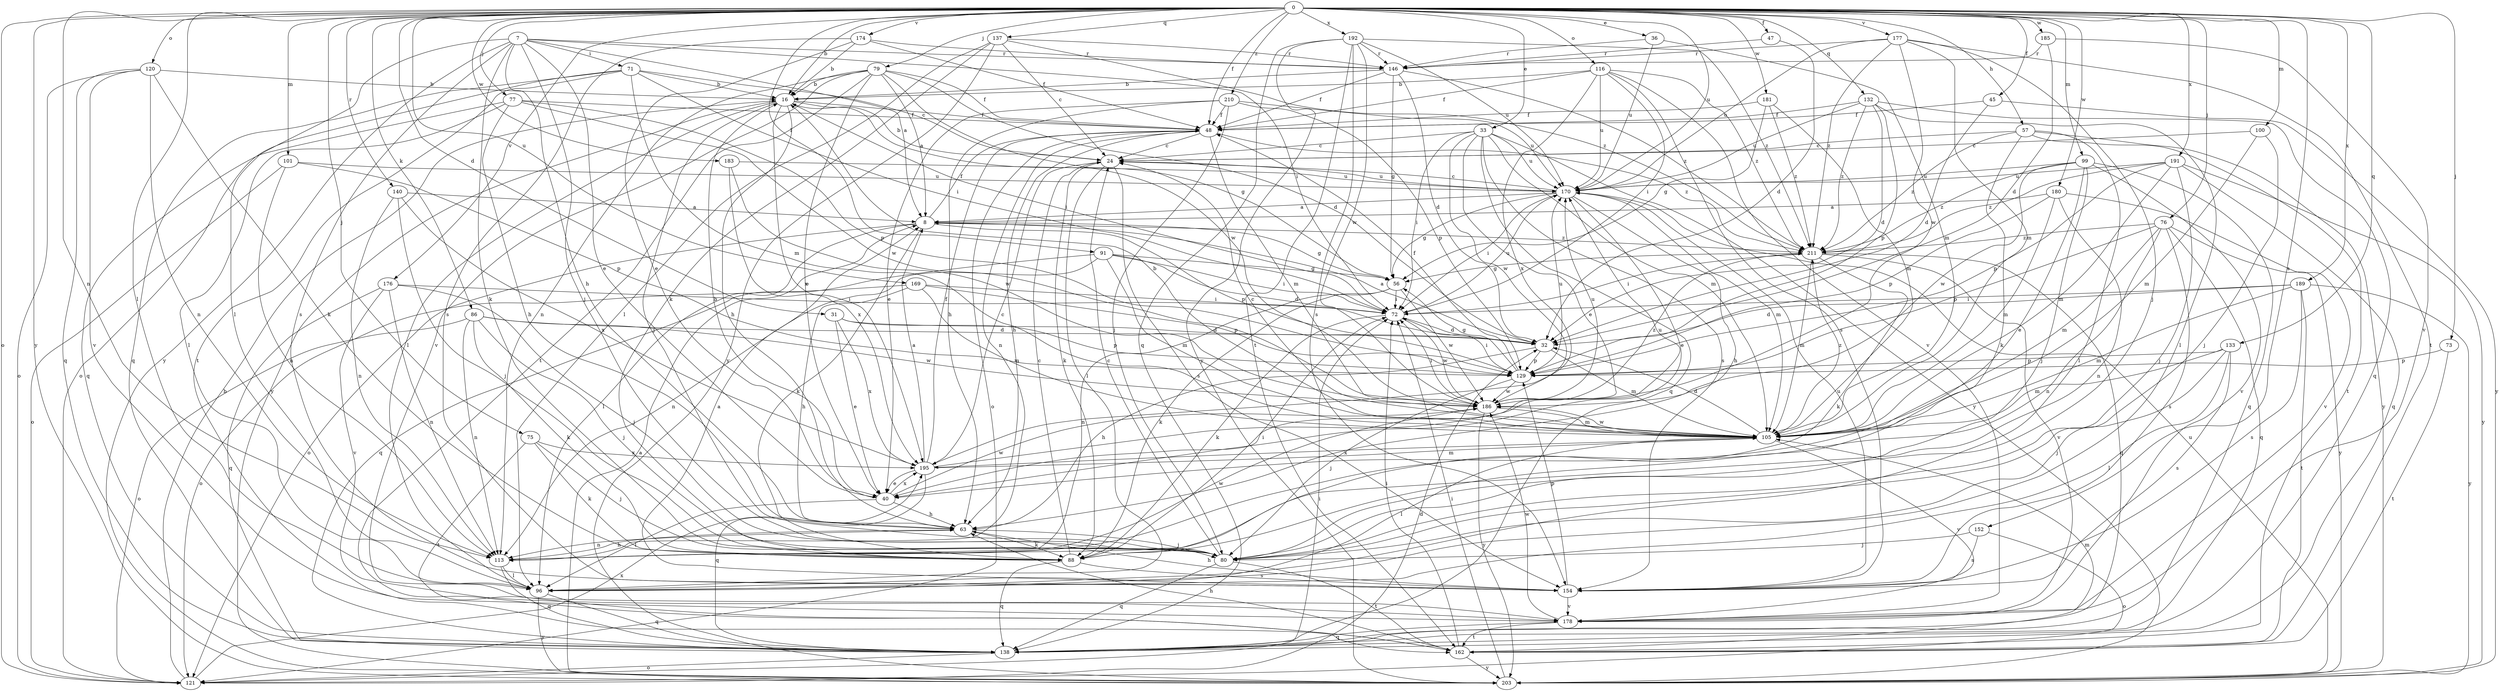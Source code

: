 strict digraph  {
0;
7;
8;
16;
24;
31;
32;
33;
36;
40;
45;
47;
48;
56;
57;
63;
71;
72;
73;
75;
76;
77;
79;
80;
86;
88;
91;
96;
99;
100;
101;
105;
113;
116;
120;
121;
129;
132;
133;
137;
138;
140;
146;
152;
154;
162;
169;
170;
174;
176;
177;
178;
180;
181;
183;
185;
186;
189;
191;
192;
195;
203;
210;
211;
0 -> 16  [label=b];
0 -> 31  [label=d];
0 -> 33  [label=e];
0 -> 36  [label=e];
0 -> 45  [label=f];
0 -> 47  [label=f];
0 -> 48  [label=f];
0 -> 57  [label=h];
0 -> 73  [label=j];
0 -> 75  [label=j];
0 -> 76  [label=j];
0 -> 77  [label=j];
0 -> 79  [label=j];
0 -> 86  [label=k];
0 -> 91  [label=l];
0 -> 96  [label=l];
0 -> 99  [label=m];
0 -> 100  [label=m];
0 -> 101  [label=m];
0 -> 113  [label=n];
0 -> 116  [label=o];
0 -> 120  [label=o];
0 -> 121  [label=o];
0 -> 132  [label=q];
0 -> 133  [label=q];
0 -> 137  [label=q];
0 -> 140  [label=r];
0 -> 152  [label=s];
0 -> 169  [label=u];
0 -> 170  [label=u];
0 -> 174  [label=v];
0 -> 176  [label=v];
0 -> 177  [label=v];
0 -> 180  [label=w];
0 -> 181  [label=w];
0 -> 183  [label=w];
0 -> 185  [label=w];
0 -> 189  [label=x];
0 -> 191  [label=x];
0 -> 192  [label=x];
0 -> 203  [label=y];
0 -> 210  [label=z];
7 -> 8  [label=a];
7 -> 40  [label=e];
7 -> 63  [label=h];
7 -> 71  [label=i];
7 -> 72  [label=i];
7 -> 80  [label=j];
7 -> 88  [label=k];
7 -> 96  [label=l];
7 -> 146  [label=r];
7 -> 154  [label=s];
7 -> 203  [label=y];
8 -> 48  [label=f];
8 -> 56  [label=g];
8 -> 88  [label=k];
8 -> 96  [label=l];
8 -> 121  [label=o];
8 -> 129  [label=p];
8 -> 211  [label=z];
16 -> 48  [label=f];
16 -> 56  [label=g];
16 -> 63  [label=h];
16 -> 72  [label=i];
16 -> 80  [label=j];
16 -> 96  [label=l];
16 -> 195  [label=x];
16 -> 203  [label=y];
24 -> 16  [label=b];
24 -> 88  [label=k];
24 -> 96  [label=l];
24 -> 154  [label=s];
24 -> 170  [label=u];
31 -> 32  [label=d];
31 -> 40  [label=e];
31 -> 129  [label=p];
31 -> 195  [label=x];
32 -> 8  [label=a];
32 -> 63  [label=h];
32 -> 105  [label=m];
32 -> 129  [label=p];
33 -> 24  [label=c];
33 -> 40  [label=e];
33 -> 72  [label=i];
33 -> 105  [label=m];
33 -> 138  [label=q];
33 -> 154  [label=s];
33 -> 170  [label=u];
33 -> 186  [label=w];
33 -> 203  [label=y];
36 -> 105  [label=m];
36 -> 146  [label=r];
36 -> 170  [label=u];
40 -> 16  [label=b];
40 -> 63  [label=h];
40 -> 96  [label=l];
40 -> 186  [label=w];
40 -> 195  [label=x];
45 -> 32  [label=d];
45 -> 48  [label=f];
45 -> 203  [label=y];
47 -> 32  [label=d];
47 -> 146  [label=r];
48 -> 24  [label=c];
48 -> 63  [label=h];
48 -> 105  [label=m];
48 -> 113  [label=n];
48 -> 121  [label=o];
48 -> 211  [label=z];
56 -> 72  [label=i];
56 -> 88  [label=k];
56 -> 113  [label=n];
56 -> 186  [label=w];
57 -> 24  [label=c];
57 -> 88  [label=k];
57 -> 96  [label=l];
57 -> 162  [label=t];
57 -> 203  [label=y];
57 -> 211  [label=z];
63 -> 80  [label=j];
63 -> 88  [label=k];
63 -> 113  [label=n];
71 -> 16  [label=b];
71 -> 24  [label=c];
71 -> 72  [label=i];
71 -> 105  [label=m];
71 -> 121  [label=o];
71 -> 138  [label=q];
71 -> 162  [label=t];
72 -> 32  [label=d];
72 -> 88  [label=k];
72 -> 170  [label=u];
72 -> 186  [label=w];
73 -> 129  [label=p];
73 -> 162  [label=t];
75 -> 80  [label=j];
75 -> 88  [label=k];
75 -> 162  [label=t];
75 -> 195  [label=x];
76 -> 105  [label=m];
76 -> 113  [label=n];
76 -> 129  [label=p];
76 -> 138  [label=q];
76 -> 154  [label=s];
76 -> 203  [label=y];
76 -> 211  [label=z];
77 -> 48  [label=f];
77 -> 63  [label=h];
77 -> 96  [label=l];
77 -> 129  [label=p];
77 -> 138  [label=q];
77 -> 186  [label=w];
79 -> 8  [label=a];
79 -> 16  [label=b];
79 -> 32  [label=d];
79 -> 40  [label=e];
79 -> 48  [label=f];
79 -> 113  [label=n];
79 -> 162  [label=t];
79 -> 178  [label=v];
79 -> 186  [label=w];
80 -> 24  [label=c];
80 -> 138  [label=q];
80 -> 162  [label=t];
86 -> 32  [label=d];
86 -> 80  [label=j];
86 -> 88  [label=k];
86 -> 113  [label=n];
86 -> 121  [label=o];
86 -> 186  [label=w];
88 -> 24  [label=c];
88 -> 72  [label=i];
88 -> 138  [label=q];
88 -> 154  [label=s];
91 -> 32  [label=d];
91 -> 56  [label=g];
91 -> 72  [label=i];
91 -> 105  [label=m];
91 -> 113  [label=n];
91 -> 138  [label=q];
96 -> 138  [label=q];
96 -> 203  [label=y];
99 -> 40  [label=e];
99 -> 80  [label=j];
99 -> 138  [label=q];
99 -> 170  [label=u];
99 -> 178  [label=v];
99 -> 186  [label=w];
99 -> 211  [label=z];
100 -> 24  [label=c];
100 -> 80  [label=j];
100 -> 105  [label=m];
101 -> 113  [label=n];
101 -> 121  [label=o];
101 -> 129  [label=p];
101 -> 170  [label=u];
105 -> 16  [label=b];
105 -> 24  [label=c];
105 -> 32  [label=d];
105 -> 96  [label=l];
105 -> 178  [label=v];
105 -> 186  [label=w];
105 -> 195  [label=x];
105 -> 211  [label=z];
113 -> 63  [label=h];
113 -> 96  [label=l];
113 -> 138  [label=q];
113 -> 186  [label=w];
116 -> 16  [label=b];
116 -> 48  [label=f];
116 -> 72  [label=i];
116 -> 154  [label=s];
116 -> 170  [label=u];
116 -> 178  [label=v];
116 -> 195  [label=x];
116 -> 211  [label=z];
120 -> 16  [label=b];
120 -> 88  [label=k];
120 -> 113  [label=n];
120 -> 121  [label=o];
120 -> 138  [label=q];
120 -> 178  [label=v];
121 -> 16  [label=b];
121 -> 32  [label=d];
121 -> 72  [label=i];
121 -> 195  [label=x];
129 -> 48  [label=f];
129 -> 56  [label=g];
129 -> 72  [label=i];
129 -> 80  [label=j];
129 -> 170  [label=u];
129 -> 186  [label=w];
132 -> 32  [label=d];
132 -> 48  [label=f];
132 -> 96  [label=l];
132 -> 129  [label=p];
132 -> 138  [label=q];
132 -> 170  [label=u];
132 -> 211  [label=z];
133 -> 80  [label=j];
133 -> 96  [label=l];
133 -> 105  [label=m];
133 -> 129  [label=p];
133 -> 154  [label=s];
137 -> 24  [label=c];
137 -> 88  [label=k];
137 -> 96  [label=l];
137 -> 146  [label=r];
137 -> 203  [label=y];
137 -> 211  [label=z];
138 -> 121  [label=o];
140 -> 8  [label=a];
140 -> 80  [label=j];
140 -> 113  [label=n];
140 -> 195  [label=x];
146 -> 16  [label=b];
146 -> 32  [label=d];
146 -> 48  [label=f];
146 -> 56  [label=g];
146 -> 211  [label=z];
152 -> 80  [label=j];
152 -> 121  [label=o];
152 -> 154  [label=s];
154 -> 8  [label=a];
154 -> 63  [label=h];
154 -> 129  [label=p];
154 -> 170  [label=u];
154 -> 178  [label=v];
162 -> 63  [label=h];
162 -> 72  [label=i];
162 -> 105  [label=m];
162 -> 203  [label=y];
169 -> 63  [label=h];
169 -> 72  [label=i];
169 -> 105  [label=m];
169 -> 121  [label=o];
169 -> 129  [label=p];
170 -> 8  [label=a];
170 -> 24  [label=c];
170 -> 40  [label=e];
170 -> 56  [label=g];
170 -> 63  [label=h];
170 -> 72  [label=i];
170 -> 105  [label=m];
174 -> 16  [label=b];
174 -> 40  [label=e];
174 -> 48  [label=f];
174 -> 146  [label=r];
174 -> 154  [label=s];
176 -> 72  [label=i];
176 -> 80  [label=j];
176 -> 113  [label=n];
176 -> 138  [label=q];
176 -> 178  [label=v];
177 -> 80  [label=j];
177 -> 105  [label=m];
177 -> 146  [label=r];
177 -> 162  [label=t];
177 -> 170  [label=u];
177 -> 186  [label=w];
177 -> 211  [label=z];
178 -> 138  [label=q];
178 -> 162  [label=t];
178 -> 186  [label=w];
180 -> 8  [label=a];
180 -> 105  [label=m];
180 -> 113  [label=n];
180 -> 129  [label=p];
180 -> 178  [label=v];
181 -> 48  [label=f];
181 -> 56  [label=g];
181 -> 105  [label=m];
181 -> 211  [label=z];
183 -> 170  [label=u];
183 -> 186  [label=w];
183 -> 195  [label=x];
185 -> 32  [label=d];
185 -> 146  [label=r];
185 -> 178  [label=v];
186 -> 72  [label=i];
186 -> 105  [label=m];
186 -> 170  [label=u];
186 -> 203  [label=y];
186 -> 211  [label=z];
189 -> 32  [label=d];
189 -> 72  [label=i];
189 -> 105  [label=m];
189 -> 154  [label=s];
189 -> 162  [label=t];
189 -> 203  [label=y];
191 -> 80  [label=j];
191 -> 105  [label=m];
191 -> 129  [label=p];
191 -> 138  [label=q];
191 -> 170  [label=u];
191 -> 203  [label=y];
191 -> 211  [label=z];
192 -> 138  [label=q];
192 -> 146  [label=r];
192 -> 154  [label=s];
192 -> 162  [label=t];
192 -> 170  [label=u];
192 -> 186  [label=w];
192 -> 203  [label=y];
192 -> 211  [label=z];
195 -> 8  [label=a];
195 -> 24  [label=c];
195 -> 40  [label=e];
195 -> 48  [label=f];
195 -> 105  [label=m];
195 -> 138  [label=q];
195 -> 170  [label=u];
203 -> 8  [label=a];
203 -> 72  [label=i];
203 -> 170  [label=u];
210 -> 40  [label=e];
210 -> 48  [label=f];
210 -> 63  [label=h];
210 -> 80  [label=j];
210 -> 129  [label=p];
210 -> 170  [label=u];
211 -> 56  [label=g];
211 -> 72  [label=i];
211 -> 88  [label=k];
211 -> 105  [label=m];
211 -> 138  [label=q];
211 -> 178  [label=v];
}
